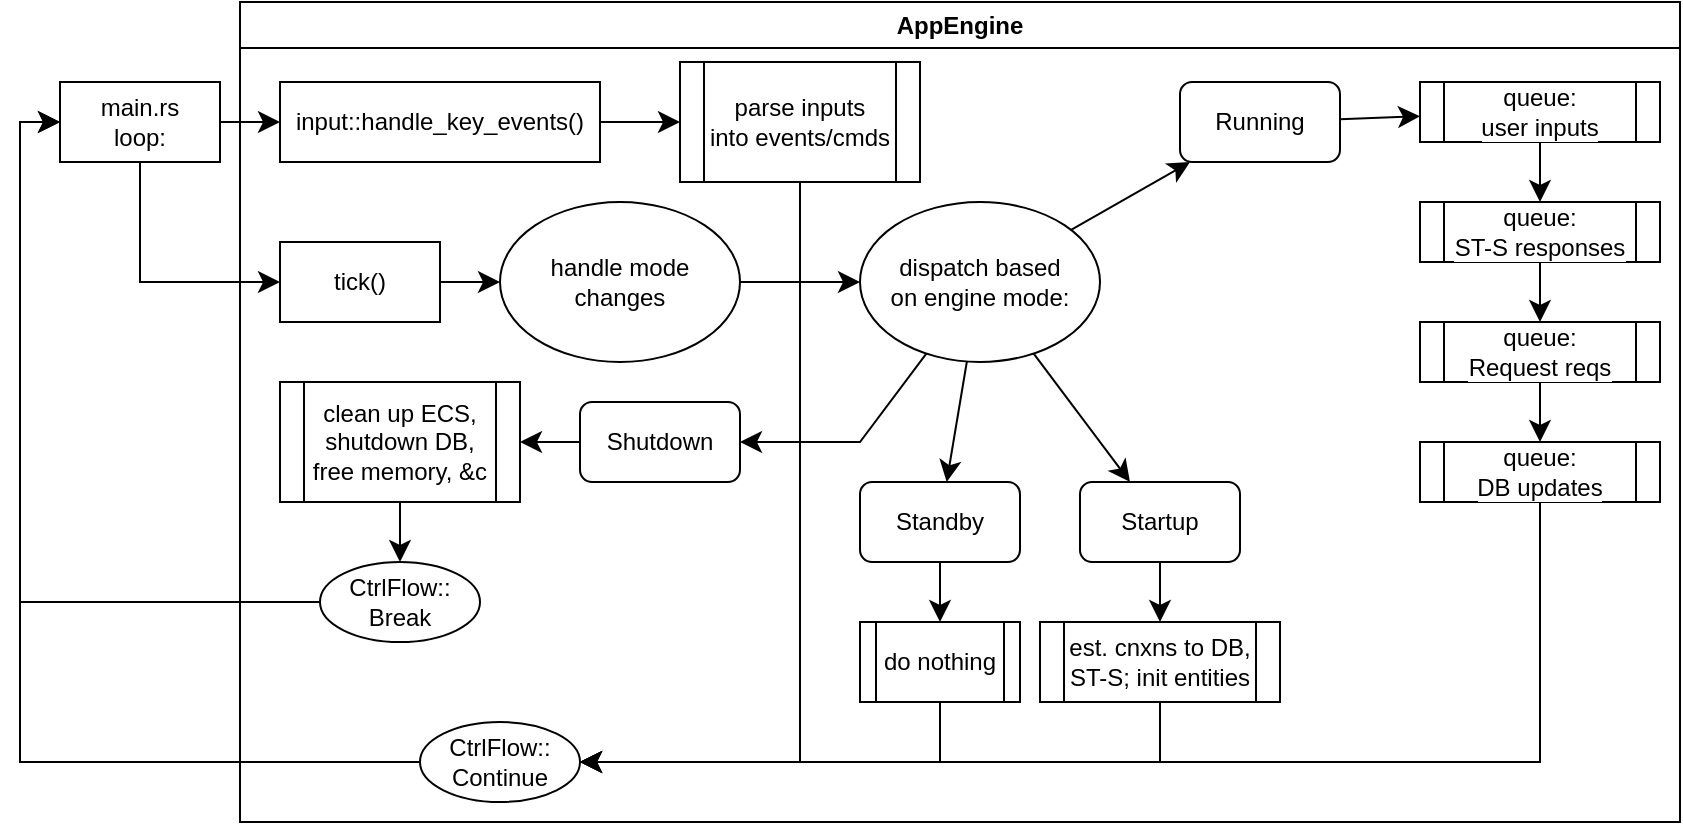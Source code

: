 <mxfile version="26.1.3">
  <diagram id="C5RBs43oDa-KdzZeNtuy" name="Page-1">
    <mxGraphModel dx="1143" dy="636" grid="1" gridSize="10" guides="1" tooltips="1" connect="1" arrows="1" fold="1" page="1" pageScale="1" pageWidth="827" pageHeight="1169" math="0" shadow="0">
      <root>
        <mxCell id="WIyWlLk6GJQsqaUBKTNV-0" />
        <mxCell id="WIyWlLk6GJQsqaUBKTNV-1" parent="WIyWlLk6GJQsqaUBKTNV-0" />
        <mxCell id="6xooBUZWFXPn1U0JTwzu-9" style="edgeStyle=none;curved=1;rounded=0;orthogonalLoop=1;jettySize=auto;html=1;fontSize=12;startSize=8;endSize=8;" edge="1" parent="WIyWlLk6GJQsqaUBKTNV-1" source="6xooBUZWFXPn1U0JTwzu-0" target="6xooBUZWFXPn1U0JTwzu-1">
          <mxGeometry relative="1" as="geometry" />
        </mxCell>
        <mxCell id="6xooBUZWFXPn1U0JTwzu-10" style="edgeStyle=none;curved=0;rounded=0;orthogonalLoop=1;jettySize=auto;html=1;fontSize=12;startSize=8;endSize=8;" edge="1" parent="WIyWlLk6GJQsqaUBKTNV-1" source="6xooBUZWFXPn1U0JTwzu-0" target="6xooBUZWFXPn1U0JTwzu-2">
          <mxGeometry relative="1" as="geometry">
            <Array as="points">
              <mxPoint x="200" y="380" />
            </Array>
          </mxGeometry>
        </mxCell>
        <mxCell id="6xooBUZWFXPn1U0JTwzu-0" value="&lt;div&gt;main.rs&lt;/div&gt;loop:" style="rounded=0;whiteSpace=wrap;html=1;" vertex="1" parent="WIyWlLk6GJQsqaUBKTNV-1">
          <mxGeometry x="160" y="280" width="80" height="40" as="geometry" />
        </mxCell>
        <mxCell id="6xooBUZWFXPn1U0JTwzu-6" value="AppEngine" style="swimlane;whiteSpace=wrap;html=1;" vertex="1" parent="WIyWlLk6GJQsqaUBKTNV-1">
          <mxGeometry x="250" y="240" width="720" height="410" as="geometry" />
        </mxCell>
        <mxCell id="6xooBUZWFXPn1U0JTwzu-39" style="edgeStyle=none;shape=connector;curved=0;rounded=0;orthogonalLoop=1;jettySize=auto;html=1;strokeColor=default;align=center;verticalAlign=middle;fontFamily=Helvetica;fontSize=12;fontColor=default;labelBackgroundColor=default;startSize=8;endArrow=classic;endSize=8;jumpStyle=none;" edge="1" parent="6xooBUZWFXPn1U0JTwzu-6" source="6xooBUZWFXPn1U0JTwzu-7" target="6xooBUZWFXPn1U0JTwzu-34">
          <mxGeometry relative="1" as="geometry">
            <Array as="points">
              <mxPoint x="280" y="380" />
            </Array>
          </mxGeometry>
        </mxCell>
        <mxCell id="6xooBUZWFXPn1U0JTwzu-1" value="input::handle_key_events()" style="rounded=0;whiteSpace=wrap;html=1;" vertex="1" parent="6xooBUZWFXPn1U0JTwzu-6">
          <mxGeometry x="20" y="40" width="160" height="40" as="geometry" />
        </mxCell>
        <mxCell id="6xooBUZWFXPn1U0JTwzu-2" value="tick()" style="rounded=0;whiteSpace=wrap;html=1;" vertex="1" parent="6xooBUZWFXPn1U0JTwzu-6">
          <mxGeometry x="20" y="120" width="80" height="40" as="geometry" />
        </mxCell>
        <mxCell id="6xooBUZWFXPn1U0JTwzu-15" value="&lt;div&gt;handle mode&lt;/div&gt;&lt;div&gt;changes&lt;/div&gt;" style="ellipse;whiteSpace=wrap;html=1;fontFamily=Helvetica;fontSize=12;fontColor=default;labelBackgroundColor=default;" vertex="1" parent="6xooBUZWFXPn1U0JTwzu-6">
          <mxGeometry x="130" y="100" width="120" height="80" as="geometry" />
        </mxCell>
        <mxCell id="6xooBUZWFXPn1U0JTwzu-21" style="edgeStyle=none;shape=connector;curved=0;rounded=0;orthogonalLoop=1;jettySize=auto;html=1;strokeColor=default;align=center;verticalAlign=middle;fontFamily=Helvetica;fontSize=12;fontColor=default;labelBackgroundColor=default;startSize=8;endArrow=classic;endSize=8;" edge="1" parent="6xooBUZWFXPn1U0JTwzu-6" source="6xooBUZWFXPn1U0JTwzu-2" target="6xooBUZWFXPn1U0JTwzu-15">
          <mxGeometry relative="1" as="geometry" />
        </mxCell>
        <mxCell id="6xooBUZWFXPn1U0JTwzu-14" value="&lt;div&gt;dispatch based&lt;/div&gt;&lt;div&gt;on engine mode:&lt;/div&gt;" style="ellipse;whiteSpace=wrap;html=1;" vertex="1" parent="6xooBUZWFXPn1U0JTwzu-6">
          <mxGeometry x="310" y="100" width="120" height="80" as="geometry" />
        </mxCell>
        <mxCell id="6xooBUZWFXPn1U0JTwzu-20" style="edgeStyle=none;shape=connector;curved=0;rounded=0;orthogonalLoop=1;jettySize=auto;html=1;strokeColor=default;align=center;verticalAlign=middle;fontFamily=Helvetica;fontSize=12;fontColor=default;labelBackgroundColor=default;startSize=8;endArrow=classic;endSize=8;" edge="1" parent="6xooBUZWFXPn1U0JTwzu-6" source="6xooBUZWFXPn1U0JTwzu-15" target="6xooBUZWFXPn1U0JTwzu-14">
          <mxGeometry relative="1" as="geometry" />
        </mxCell>
        <mxCell id="6xooBUZWFXPn1U0JTwzu-42" style="edgeStyle=none;shape=connector;curved=0;rounded=0;orthogonalLoop=1;jettySize=auto;html=1;strokeColor=default;align=center;verticalAlign=middle;fontFamily=Helvetica;fontSize=12;fontColor=default;labelBackgroundColor=default;startSize=8;endArrow=classic;endSize=8;" edge="1" parent="6xooBUZWFXPn1U0JTwzu-6" source="6xooBUZWFXPn1U0JTwzu-16" target="6xooBUZWFXPn1U0JTwzu-40">
          <mxGeometry relative="1" as="geometry" />
        </mxCell>
        <mxCell id="6xooBUZWFXPn1U0JTwzu-16" value="Startup" style="rounded=1;whiteSpace=wrap;html=1;fontFamily=Helvetica;fontSize=12;fontColor=default;labelBackgroundColor=default;" vertex="1" parent="6xooBUZWFXPn1U0JTwzu-6">
          <mxGeometry x="420" y="240" width="80" height="40" as="geometry" />
        </mxCell>
        <mxCell id="6xooBUZWFXPn1U0JTwzu-22" style="edgeStyle=none;shape=connector;curved=0;rounded=0;orthogonalLoop=1;jettySize=auto;html=1;strokeColor=default;align=center;verticalAlign=middle;fontFamily=Helvetica;fontSize=12;fontColor=default;labelBackgroundColor=default;startSize=8;endArrow=classic;endSize=8;" edge="1" parent="6xooBUZWFXPn1U0JTwzu-6" source="6xooBUZWFXPn1U0JTwzu-14" target="6xooBUZWFXPn1U0JTwzu-16">
          <mxGeometry relative="1" as="geometry" />
        </mxCell>
        <mxCell id="6xooBUZWFXPn1U0JTwzu-47" style="edgeStyle=none;shape=connector;curved=0;rounded=0;orthogonalLoop=1;jettySize=auto;html=1;strokeColor=default;align=center;verticalAlign=middle;fontFamily=Helvetica;fontSize=12;fontColor=default;labelBackgroundColor=default;startSize=8;endArrow=classic;endSize=8;" edge="1" parent="6xooBUZWFXPn1U0JTwzu-6" source="6xooBUZWFXPn1U0JTwzu-17" target="6xooBUZWFXPn1U0JTwzu-43">
          <mxGeometry relative="1" as="geometry" />
        </mxCell>
        <mxCell id="6xooBUZWFXPn1U0JTwzu-17" value="&lt;div&gt;Running&lt;/div&gt;" style="rounded=1;whiteSpace=wrap;html=1;fontFamily=Helvetica;fontSize=12;fontColor=default;labelBackgroundColor=default;" vertex="1" parent="6xooBUZWFXPn1U0JTwzu-6">
          <mxGeometry x="470" y="40" width="80" height="40" as="geometry" />
        </mxCell>
        <mxCell id="6xooBUZWFXPn1U0JTwzu-23" style="edgeStyle=none;shape=connector;curved=0;rounded=0;orthogonalLoop=1;jettySize=auto;html=1;strokeColor=default;align=center;verticalAlign=middle;fontFamily=Helvetica;fontSize=12;fontColor=default;labelBackgroundColor=default;startSize=8;endArrow=classic;endSize=8;" edge="1" parent="6xooBUZWFXPn1U0JTwzu-6" source="6xooBUZWFXPn1U0JTwzu-14" target="6xooBUZWFXPn1U0JTwzu-17">
          <mxGeometry relative="1" as="geometry" />
        </mxCell>
        <mxCell id="6xooBUZWFXPn1U0JTwzu-32" style="edgeStyle=none;shape=connector;curved=0;rounded=0;orthogonalLoop=1;jettySize=auto;html=1;strokeColor=default;align=center;verticalAlign=middle;fontFamily=Helvetica;fontSize=12;fontColor=default;labelBackgroundColor=default;startSize=8;endArrow=classic;endSize=8;" edge="1" parent="6xooBUZWFXPn1U0JTwzu-6" source="6xooBUZWFXPn1U0JTwzu-19" target="6xooBUZWFXPn1U0JTwzu-31">
          <mxGeometry relative="1" as="geometry" />
        </mxCell>
        <mxCell id="6xooBUZWFXPn1U0JTwzu-19" value="Standby" style="rounded=1;whiteSpace=wrap;html=1;fontFamily=Helvetica;fontSize=12;fontColor=default;labelBackgroundColor=default;" vertex="1" parent="6xooBUZWFXPn1U0JTwzu-6">
          <mxGeometry x="310" y="240" width="80" height="40" as="geometry" />
        </mxCell>
        <mxCell id="6xooBUZWFXPn1U0JTwzu-25" style="edgeStyle=none;shape=connector;curved=0;rounded=0;orthogonalLoop=1;jettySize=auto;html=1;strokeColor=default;align=center;verticalAlign=middle;fontFamily=Helvetica;fontSize=12;fontColor=default;labelBackgroundColor=default;startSize=8;endArrow=classic;endSize=8;" edge="1" parent="6xooBUZWFXPn1U0JTwzu-6" source="6xooBUZWFXPn1U0JTwzu-14" target="6xooBUZWFXPn1U0JTwzu-19">
          <mxGeometry relative="1" as="geometry" />
        </mxCell>
        <mxCell id="6xooBUZWFXPn1U0JTwzu-18" value="Shutdown" style="rounded=1;whiteSpace=wrap;html=1;fontFamily=Helvetica;fontSize=12;fontColor=default;labelBackgroundColor=default;" vertex="1" parent="6xooBUZWFXPn1U0JTwzu-6">
          <mxGeometry x="170" y="200" width="80" height="40" as="geometry" />
        </mxCell>
        <mxCell id="6xooBUZWFXPn1U0JTwzu-24" style="edgeStyle=none;shape=connector;curved=0;rounded=0;orthogonalLoop=1;jettySize=auto;html=1;strokeColor=default;align=center;verticalAlign=middle;fontFamily=Helvetica;fontSize=12;fontColor=default;labelBackgroundColor=default;startSize=8;endArrow=classic;endSize=8;" edge="1" parent="6xooBUZWFXPn1U0JTwzu-6" source="6xooBUZWFXPn1U0JTwzu-14" target="6xooBUZWFXPn1U0JTwzu-18">
          <mxGeometry relative="1" as="geometry">
            <Array as="points">
              <mxPoint x="310" y="220" />
            </Array>
          </mxGeometry>
        </mxCell>
        <mxCell id="6xooBUZWFXPn1U0JTwzu-26" value="&lt;div&gt;clean up ECS,&lt;/div&gt;&lt;div&gt;shutdown DB,&lt;/div&gt;&lt;div&gt;free memory, &amp;amp;c&lt;/div&gt;" style="shape=process;whiteSpace=wrap;html=1;backgroundOutline=1;fontFamily=Helvetica;fontSize=12;fontColor=default;labelBackgroundColor=default;" vertex="1" parent="6xooBUZWFXPn1U0JTwzu-6">
          <mxGeometry x="20" y="190" width="120" height="60" as="geometry" />
        </mxCell>
        <mxCell id="6xooBUZWFXPn1U0JTwzu-27" style="edgeStyle=none;shape=connector;curved=0;rounded=0;orthogonalLoop=1;jettySize=auto;html=1;strokeColor=default;align=center;verticalAlign=middle;fontFamily=Helvetica;fontSize=12;fontColor=default;labelBackgroundColor=default;startSize=8;endArrow=classic;endSize=8;" edge="1" parent="6xooBUZWFXPn1U0JTwzu-6" source="6xooBUZWFXPn1U0JTwzu-18" target="6xooBUZWFXPn1U0JTwzu-26">
          <mxGeometry relative="1" as="geometry" />
        </mxCell>
        <mxCell id="6xooBUZWFXPn1U0JTwzu-28" value="CtrlFlow::&lt;br&gt;Break" style="ellipse;whiteSpace=wrap;html=1;fontFamily=Helvetica;fontSize=12;fontColor=default;labelBackgroundColor=default;" vertex="1" parent="6xooBUZWFXPn1U0JTwzu-6">
          <mxGeometry x="40" y="280" width="80" height="40" as="geometry" />
        </mxCell>
        <mxCell id="6xooBUZWFXPn1U0JTwzu-29" style="edgeStyle=none;shape=connector;curved=0;rounded=0;orthogonalLoop=1;jettySize=auto;html=1;strokeColor=default;align=center;verticalAlign=middle;fontFamily=Helvetica;fontSize=12;fontColor=default;labelBackgroundColor=default;startSize=8;endArrow=classic;endSize=8;" edge="1" parent="6xooBUZWFXPn1U0JTwzu-6" source="6xooBUZWFXPn1U0JTwzu-26" target="6xooBUZWFXPn1U0JTwzu-28">
          <mxGeometry relative="1" as="geometry" />
        </mxCell>
        <mxCell id="6xooBUZWFXPn1U0JTwzu-35" style="edgeStyle=none;shape=connector;curved=0;rounded=0;orthogonalLoop=1;jettySize=auto;html=1;strokeColor=default;align=center;verticalAlign=middle;fontFamily=Helvetica;fontSize=12;fontColor=default;labelBackgroundColor=default;startSize=8;endArrow=classic;endSize=8;" edge="1" parent="6xooBUZWFXPn1U0JTwzu-6" source="6xooBUZWFXPn1U0JTwzu-31" target="6xooBUZWFXPn1U0JTwzu-34">
          <mxGeometry relative="1" as="geometry">
            <Array as="points">
              <mxPoint x="350" y="380" />
            </Array>
          </mxGeometry>
        </mxCell>
        <mxCell id="6xooBUZWFXPn1U0JTwzu-31" value="do nothing" style="shape=process;whiteSpace=wrap;html=1;backgroundOutline=1;fontFamily=Helvetica;fontSize=12;fontColor=default;labelBackgroundColor=default;" vertex="1" parent="6xooBUZWFXPn1U0JTwzu-6">
          <mxGeometry x="310" y="310" width="80" height="40" as="geometry" />
        </mxCell>
        <mxCell id="6xooBUZWFXPn1U0JTwzu-34" value="&lt;div&gt;CtrlFlow::&lt;/div&gt;&lt;div&gt;Continue&lt;/div&gt;" style="ellipse;whiteSpace=wrap;html=1;fontFamily=Helvetica;fontSize=12;fontColor=default;labelBackgroundColor=default;" vertex="1" parent="6xooBUZWFXPn1U0JTwzu-6">
          <mxGeometry x="90" y="360" width="80" height="40" as="geometry" />
        </mxCell>
        <mxCell id="6xooBUZWFXPn1U0JTwzu-7" value="&lt;div&gt;parse inputs&lt;/div&gt;&lt;div&gt;into events/cmds&lt;/div&gt;" style="shape=process;whiteSpace=wrap;html=1;backgroundOutline=1;" vertex="1" parent="6xooBUZWFXPn1U0JTwzu-6">
          <mxGeometry x="220" y="30" width="120" height="60" as="geometry" />
        </mxCell>
        <mxCell id="6xooBUZWFXPn1U0JTwzu-11" style="edgeStyle=none;curved=1;rounded=0;orthogonalLoop=1;jettySize=auto;html=1;fontSize=12;startSize=8;endSize=8;" edge="1" parent="6xooBUZWFXPn1U0JTwzu-6" source="6xooBUZWFXPn1U0JTwzu-1" target="6xooBUZWFXPn1U0JTwzu-7">
          <mxGeometry relative="1" as="geometry" />
        </mxCell>
        <mxCell id="6xooBUZWFXPn1U0JTwzu-41" style="edgeStyle=none;shape=connector;curved=0;rounded=0;orthogonalLoop=1;jettySize=auto;html=1;strokeColor=default;align=center;verticalAlign=middle;fontFamily=Helvetica;fontSize=12;fontColor=default;labelBackgroundColor=default;startSize=8;endArrow=classic;endSize=8;" edge="1" parent="6xooBUZWFXPn1U0JTwzu-6" source="6xooBUZWFXPn1U0JTwzu-40" target="6xooBUZWFXPn1U0JTwzu-34">
          <mxGeometry relative="1" as="geometry">
            <Array as="points">
              <mxPoint x="460" y="380" />
            </Array>
          </mxGeometry>
        </mxCell>
        <mxCell id="6xooBUZWFXPn1U0JTwzu-40" value="&lt;div&gt;est. cnxns to DB,&lt;/div&gt;&lt;div&gt;ST-S; init entities&lt;/div&gt;" style="shape=process;whiteSpace=wrap;html=1;backgroundOutline=1;fontFamily=Helvetica;fontSize=12;fontColor=default;labelBackgroundColor=default;" vertex="1" parent="6xooBUZWFXPn1U0JTwzu-6">
          <mxGeometry x="400" y="310" width="120" height="40" as="geometry" />
        </mxCell>
        <mxCell id="6xooBUZWFXPn1U0JTwzu-48" style="edgeStyle=none;shape=connector;curved=0;rounded=0;orthogonalLoop=1;jettySize=auto;html=1;strokeColor=default;align=center;verticalAlign=middle;fontFamily=Helvetica;fontSize=12;fontColor=default;labelBackgroundColor=default;startSize=8;endArrow=classic;endSize=8;" edge="1" parent="6xooBUZWFXPn1U0JTwzu-6" source="6xooBUZWFXPn1U0JTwzu-43" target="6xooBUZWFXPn1U0JTwzu-44">
          <mxGeometry relative="1" as="geometry" />
        </mxCell>
        <mxCell id="6xooBUZWFXPn1U0JTwzu-43" value="&lt;div&gt;queue:&lt;/div&gt;&lt;div&gt;user inputs&lt;/div&gt;" style="shape=process;whiteSpace=wrap;html=1;backgroundOutline=1;fontFamily=Helvetica;fontSize=12;fontColor=default;labelBackgroundColor=default;" vertex="1" parent="6xooBUZWFXPn1U0JTwzu-6">
          <mxGeometry x="590" y="40" width="120" height="30" as="geometry" />
        </mxCell>
        <mxCell id="6xooBUZWFXPn1U0JTwzu-49" style="edgeStyle=none;shape=connector;curved=0;rounded=0;orthogonalLoop=1;jettySize=auto;html=1;strokeColor=default;align=center;verticalAlign=middle;fontFamily=Helvetica;fontSize=12;fontColor=default;labelBackgroundColor=default;startSize=8;endArrow=classic;endSize=8;" edge="1" parent="6xooBUZWFXPn1U0JTwzu-6" source="6xooBUZWFXPn1U0JTwzu-44" target="6xooBUZWFXPn1U0JTwzu-45">
          <mxGeometry relative="1" as="geometry" />
        </mxCell>
        <mxCell id="6xooBUZWFXPn1U0JTwzu-44" value="&lt;div&gt;queue:&lt;/div&gt;&lt;div&gt;ST-S responses&lt;/div&gt;" style="shape=process;whiteSpace=wrap;html=1;backgroundOutline=1;fontFamily=Helvetica;fontSize=12;fontColor=default;labelBackgroundColor=default;" vertex="1" parent="6xooBUZWFXPn1U0JTwzu-6">
          <mxGeometry x="590" y="100" width="120" height="30" as="geometry" />
        </mxCell>
        <mxCell id="6xooBUZWFXPn1U0JTwzu-50" style="edgeStyle=none;shape=connector;curved=0;rounded=0;orthogonalLoop=1;jettySize=auto;html=1;strokeColor=default;align=center;verticalAlign=middle;fontFamily=Helvetica;fontSize=12;fontColor=default;labelBackgroundColor=default;startSize=8;endArrow=classic;endSize=8;" edge="1" parent="6xooBUZWFXPn1U0JTwzu-6" source="6xooBUZWFXPn1U0JTwzu-45" target="6xooBUZWFXPn1U0JTwzu-46">
          <mxGeometry relative="1" as="geometry" />
        </mxCell>
        <mxCell id="6xooBUZWFXPn1U0JTwzu-45" value="&lt;div&gt;queue:&lt;/div&gt;&lt;div&gt;Request reqs&lt;/div&gt;" style="shape=process;whiteSpace=wrap;html=1;backgroundOutline=1;fontFamily=Helvetica;fontSize=12;fontColor=default;labelBackgroundColor=default;" vertex="1" parent="6xooBUZWFXPn1U0JTwzu-6">
          <mxGeometry x="590" y="160" width="120" height="30" as="geometry" />
        </mxCell>
        <mxCell id="6xooBUZWFXPn1U0JTwzu-51" style="edgeStyle=none;shape=connector;curved=0;rounded=0;orthogonalLoop=1;jettySize=auto;html=1;strokeColor=default;align=center;verticalAlign=middle;fontFamily=Helvetica;fontSize=12;fontColor=default;labelBackgroundColor=default;startSize=8;endArrow=classic;endSize=8;" edge="1" parent="6xooBUZWFXPn1U0JTwzu-6" source="6xooBUZWFXPn1U0JTwzu-46" target="6xooBUZWFXPn1U0JTwzu-34">
          <mxGeometry relative="1" as="geometry">
            <Array as="points">
              <mxPoint x="650" y="380" />
            </Array>
          </mxGeometry>
        </mxCell>
        <mxCell id="6xooBUZWFXPn1U0JTwzu-46" value="&lt;div&gt;queue:&lt;/div&gt;&lt;div&gt;DB updates&lt;/div&gt;" style="shape=process;whiteSpace=wrap;html=1;backgroundOutline=1;fontFamily=Helvetica;fontSize=12;fontColor=default;labelBackgroundColor=default;" vertex="1" parent="6xooBUZWFXPn1U0JTwzu-6">
          <mxGeometry x="590" y="220" width="120" height="30" as="geometry" />
        </mxCell>
        <mxCell id="6xooBUZWFXPn1U0JTwzu-30" style="edgeStyle=none;shape=connector;curved=0;rounded=0;orthogonalLoop=1;jettySize=auto;html=1;strokeColor=default;align=center;verticalAlign=middle;fontFamily=Helvetica;fontSize=12;fontColor=default;labelBackgroundColor=default;startSize=8;endArrow=classic;endSize=8;" edge="1" parent="WIyWlLk6GJQsqaUBKTNV-1" source="6xooBUZWFXPn1U0JTwzu-28" target="6xooBUZWFXPn1U0JTwzu-0">
          <mxGeometry relative="1" as="geometry">
            <Array as="points">
              <mxPoint x="140" y="540" />
              <mxPoint x="140" y="300" />
            </Array>
          </mxGeometry>
        </mxCell>
        <mxCell id="6xooBUZWFXPn1U0JTwzu-36" style="edgeStyle=none;shape=connector;curved=0;rounded=0;orthogonalLoop=1;jettySize=auto;html=1;strokeColor=default;align=center;verticalAlign=middle;fontFamily=Helvetica;fontSize=12;fontColor=default;labelBackgroundColor=default;startSize=8;endArrow=classic;endSize=8;" edge="1" parent="WIyWlLk6GJQsqaUBKTNV-1" source="6xooBUZWFXPn1U0JTwzu-34" target="6xooBUZWFXPn1U0JTwzu-0">
          <mxGeometry relative="1" as="geometry">
            <Array as="points">
              <mxPoint x="140" y="620" />
              <mxPoint x="140" y="300" />
            </Array>
          </mxGeometry>
        </mxCell>
      </root>
    </mxGraphModel>
  </diagram>
</mxfile>
